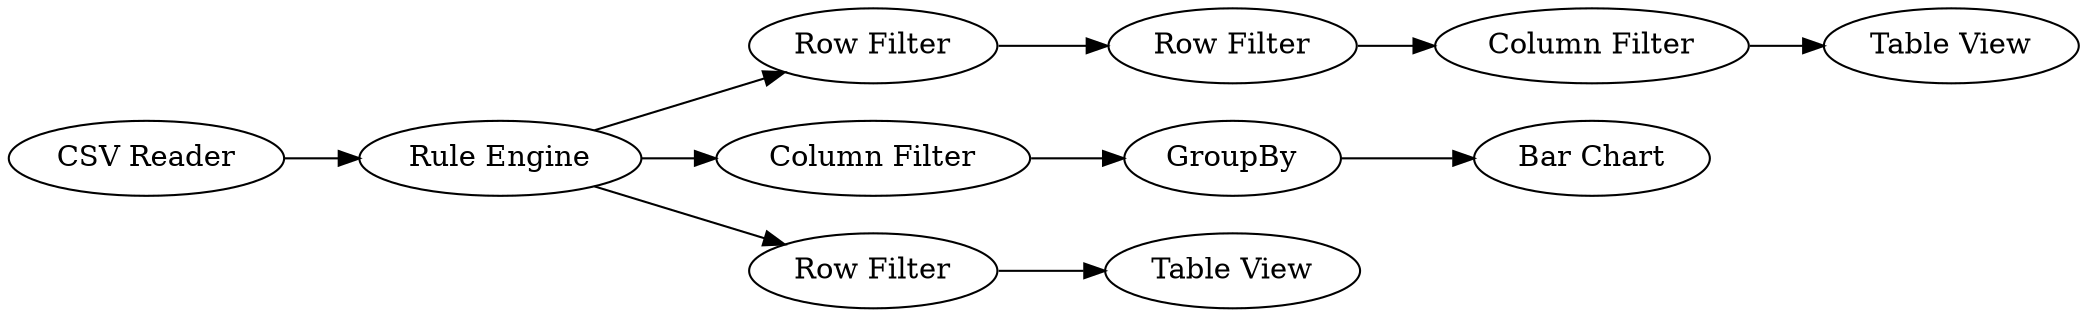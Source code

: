 digraph {
	"-4892943917212824254_19" [label="Row Filter"]
	"-4892943917212824254_17" [label="Table View"]
	"-4892943917212824254_16" [label="Table View"]
	"-4892943917212824254_9" [label="CSV Reader"]
	"-4892943917212824254_11" [label="Row Filter"]
	"-4892943917212824254_12" [label="Column Filter"]
	"-4892943917212824254_18" [label="Column Filter"]
	"-4892943917212824254_14" [label="Bar Chart"]
	"-4892943917212824254_13" [label=GroupBy]
	"-4892943917212824254_10" [label="Rule Engine"]
	"-4892943917212824254_15" [label="Row Filter"]
	"-4892943917212824254_19" -> "-4892943917212824254_18"
	"-4892943917212824254_9" -> "-4892943917212824254_10"
	"-4892943917212824254_10" -> "-4892943917212824254_12"
	"-4892943917212824254_11" -> "-4892943917212824254_19"
	"-4892943917212824254_18" -> "-4892943917212824254_16"
	"-4892943917212824254_12" -> "-4892943917212824254_13"
	"-4892943917212824254_13" -> "-4892943917212824254_14"
	"-4892943917212824254_15" -> "-4892943917212824254_17"
	"-4892943917212824254_10" -> "-4892943917212824254_11"
	"-4892943917212824254_10" -> "-4892943917212824254_15"
	rankdir=LR
}
